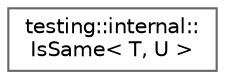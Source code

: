 digraph "Gráfico de jerarquía de clases"
{
 // LATEX_PDF_SIZE
  bgcolor="transparent";
  edge [fontname=Helvetica,fontsize=10,labelfontname=Helvetica,labelfontsize=10];
  node [fontname=Helvetica,fontsize=10,shape=box,height=0.2,width=0.4];
  rankdir="LR";
  Node0 [id="Node000000",label="testing::internal::\lIsSame\< T, U \>",height=0.2,width=0.4,color="grey40", fillcolor="white", style="filled",URL="$structtesting_1_1internal_1_1_is_same.html",tooltip=" "];
}
